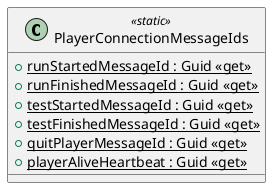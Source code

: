 @startuml
class PlayerConnectionMessageIds <<static>> {
    + {static} runStartedMessageId : Guid <<get>>
    + {static} runFinishedMessageId : Guid <<get>>
    + {static} testStartedMessageId : Guid <<get>>
    + {static} testFinishedMessageId : Guid <<get>>
    + {static} quitPlayerMessageId : Guid <<get>>
    + {static} playerAliveHeartbeat : Guid <<get>>
}
@enduml
